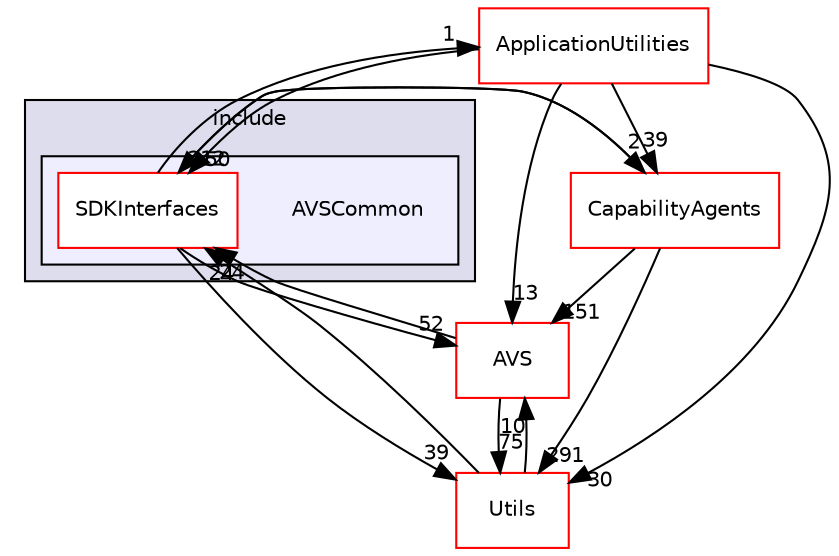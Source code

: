 digraph "/home/ANT.AMAZON.COM/womw/workplace/1.19_release/doxy/avs-device-sdk/AVSCommon/SDKInterfaces/include/AVSCommon" {
  compound=true
  node [ fontsize="10", fontname="Helvetica"];
  edge [ labelfontsize="10", labelfontname="Helvetica"];
  subgraph clusterdir_17341252d14ec499eb3e1f7903ffcdf5 {
    graph [ bgcolor="#ddddee", pencolor="black", label="include" fontname="Helvetica", fontsize="10", URL="dir_17341252d14ec499eb3e1f7903ffcdf5.html"]
  subgraph clusterdir_5021e1325decff0a465f80b9ba997f55 {
    graph [ bgcolor="#eeeeff", pencolor="black", label="" URL="dir_5021e1325decff0a465f80b9ba997f55.html"];
    dir_5021e1325decff0a465f80b9ba997f55 [shape=plaintext label="AVSCommon"];
    dir_304e5c5f242f015339c8e1473ae913b8 [shape=box label="SDKInterfaces" color="red" fillcolor="white" style="filled" URL="dir_304e5c5f242f015339c8e1473ae913b8.html"];
  }
  }
  dir_748b5abbb33df61eda67007924a1a0cb [shape=box label="ApplicationUtilities" fillcolor="white" style="filled" color="red" URL="dir_748b5abbb33df61eda67007924a1a0cb.html"];
  dir_7cf910bd1d7603f12ef47ff650cec893 [shape=box label="CapabilityAgents" fillcolor="white" style="filled" color="red" URL="dir_7cf910bd1d7603f12ef47ff650cec893.html"];
  dir_80711c2a226d5fced33fce22558d3784 [shape=box label="AVS" fillcolor="white" style="filled" color="red" URL="dir_80711c2a226d5fced33fce22558d3784.html"];
  dir_49dd3d9ac5586189aa170bac46425b9c [shape=box label="Utils" fillcolor="white" style="filled" color="red" URL="dir_49dd3d9ac5586189aa170bac46425b9c.html"];
  dir_748b5abbb33df61eda67007924a1a0cb->dir_7cf910bd1d7603f12ef47ff650cec893 [headlabel="39", labeldistance=1.5 headhref="dir_000028_000056.html"];
  dir_748b5abbb33df61eda67007924a1a0cb->dir_304e5c5f242f015339c8e1473ae913b8 [headlabel="50", labeldistance=1.5 headhref="dir_000028_000063.html"];
  dir_748b5abbb33df61eda67007924a1a0cb->dir_80711c2a226d5fced33fce22558d3784 [headlabel="13", labeldistance=1.5 headhref="dir_000028_000050.html"];
  dir_748b5abbb33df61eda67007924a1a0cb->dir_49dd3d9ac5586189aa170bac46425b9c [headlabel="30", labeldistance=1.5 headhref="dir_000028_000072.html"];
  dir_7cf910bd1d7603f12ef47ff650cec893->dir_304e5c5f242f015339c8e1473ae913b8 [headlabel="212", labeldistance=1.5 headhref="dir_000056_000063.html"];
  dir_7cf910bd1d7603f12ef47ff650cec893->dir_80711c2a226d5fced33fce22558d3784 [headlabel="151", labeldistance=1.5 headhref="dir_000056_000050.html"];
  dir_7cf910bd1d7603f12ef47ff650cec893->dir_49dd3d9ac5586189aa170bac46425b9c [headlabel="291", labeldistance=1.5 headhref="dir_000056_000072.html"];
  dir_304e5c5f242f015339c8e1473ae913b8->dir_748b5abbb33df61eda67007924a1a0cb [headlabel="1", labeldistance=1.5 headhref="dir_000063_000028.html"];
  dir_304e5c5f242f015339c8e1473ae913b8->dir_7cf910bd1d7603f12ef47ff650cec893 [headlabel="2", labeldistance=1.5 headhref="dir_000063_000056.html"];
  dir_304e5c5f242f015339c8e1473ae913b8->dir_80711c2a226d5fced33fce22558d3784 [headlabel="52", labeldistance=1.5 headhref="dir_000063_000050.html"];
  dir_304e5c5f242f015339c8e1473ae913b8->dir_49dd3d9ac5586189aa170bac46425b9c [headlabel="39", labeldistance=1.5 headhref="dir_000063_000072.html"];
  dir_80711c2a226d5fced33fce22558d3784->dir_304e5c5f242f015339c8e1473ae913b8 [headlabel="24", labeldistance=1.5 headhref="dir_000050_000063.html"];
  dir_80711c2a226d5fced33fce22558d3784->dir_49dd3d9ac5586189aa170bac46425b9c [headlabel="75", labeldistance=1.5 headhref="dir_000050_000072.html"];
  dir_49dd3d9ac5586189aa170bac46425b9c->dir_304e5c5f242f015339c8e1473ae913b8 [headlabel="24", labeldistance=1.5 headhref="dir_000072_000063.html"];
  dir_49dd3d9ac5586189aa170bac46425b9c->dir_80711c2a226d5fced33fce22558d3784 [headlabel="10", labeldistance=1.5 headhref="dir_000072_000050.html"];
}
